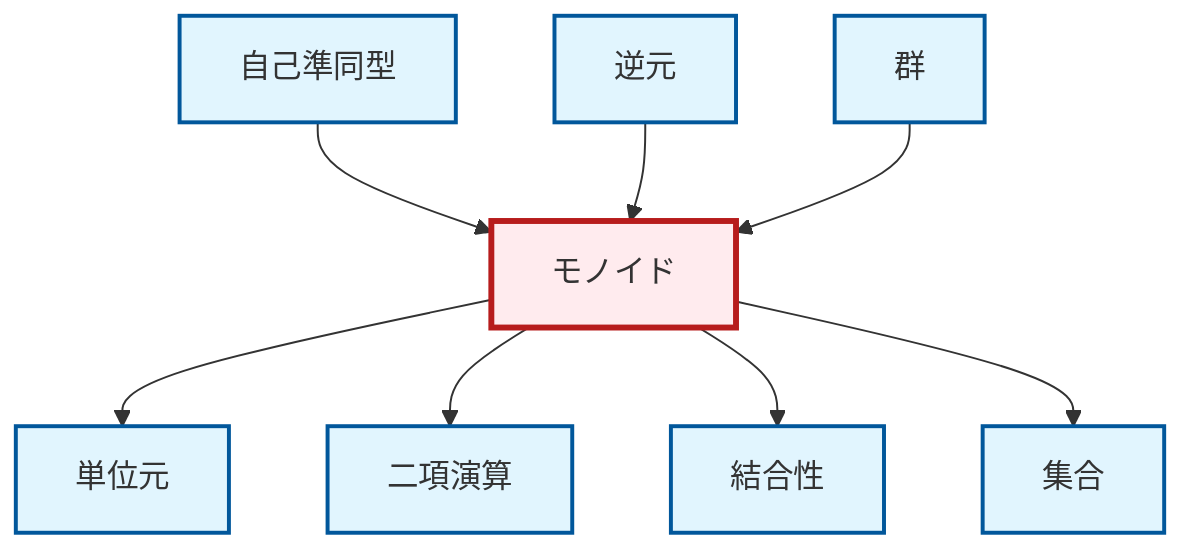 graph TD
    classDef definition fill:#e1f5fe,stroke:#01579b,stroke-width:2px
    classDef theorem fill:#f3e5f5,stroke:#4a148c,stroke-width:2px
    classDef axiom fill:#fff3e0,stroke:#e65100,stroke-width:2px
    classDef example fill:#e8f5e9,stroke:#1b5e20,stroke-width:2px
    classDef current fill:#ffebee,stroke:#b71c1c,stroke-width:3px
    def-set["集合"]:::definition
    def-endomorphism["自己準同型"]:::definition
    def-group["群"]:::definition
    def-associativity["結合性"]:::definition
    def-monoid["モノイド"]:::definition
    def-inverse-element["逆元"]:::definition
    def-identity-element["単位元"]:::definition
    def-binary-operation["二項演算"]:::definition
    def-monoid --> def-identity-element
    def-endomorphism --> def-monoid
    def-monoid --> def-binary-operation
    def-monoid --> def-associativity
    def-monoid --> def-set
    def-inverse-element --> def-monoid
    def-group --> def-monoid
    class def-monoid current